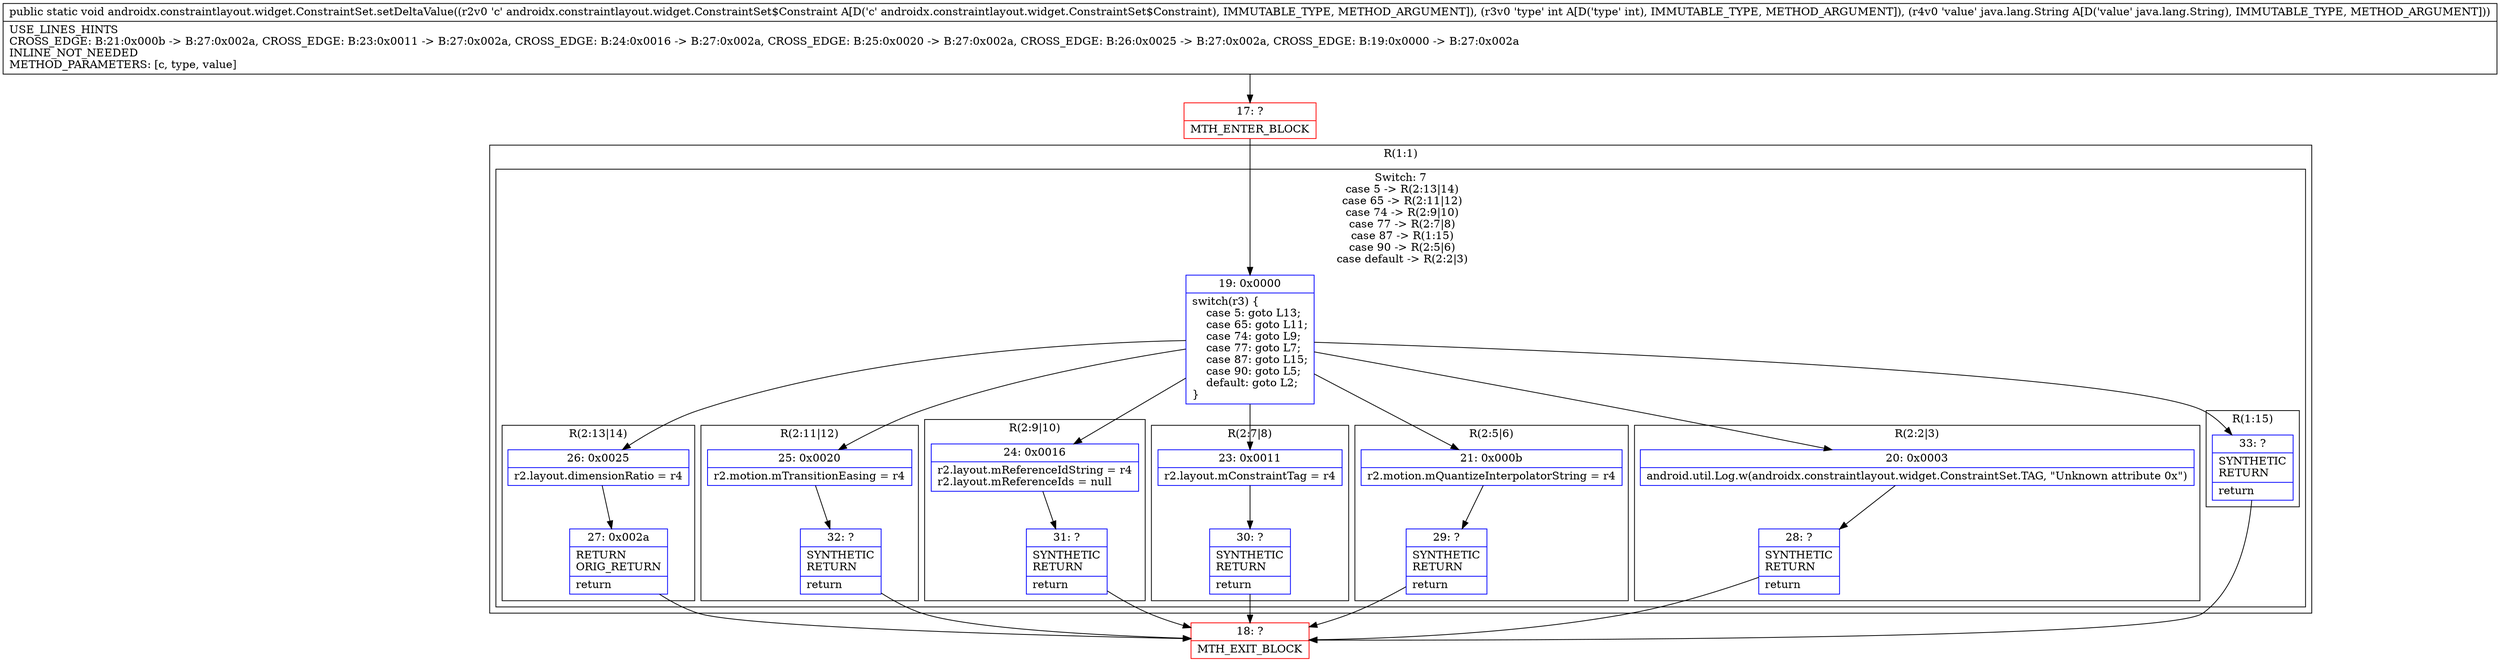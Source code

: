 digraph "CFG forandroidx.constraintlayout.widget.ConstraintSet.setDeltaValue(Landroidx\/constraintlayout\/widget\/ConstraintSet$Constraint;ILjava\/lang\/String;)V" {
subgraph cluster_Region_1820178193 {
label = "R(1:1)";
node [shape=record,color=blue];
subgraph cluster_SwitchRegion_330833123 {
label = "Switch: 7
 case 5 -> R(2:13|14)
 case 65 -> R(2:11|12)
 case 74 -> R(2:9|10)
 case 77 -> R(2:7|8)
 case 87 -> R(1:15)
 case 90 -> R(2:5|6)
 case default -> R(2:2|3)";
node [shape=record,color=blue];
Node_19 [shape=record,label="{19\:\ 0x0000|switch(r3) \{\l    case 5: goto L13;\l    case 65: goto L11;\l    case 74: goto L9;\l    case 77: goto L7;\l    case 87: goto L15;\l    case 90: goto L5;\l    default: goto L2;\l\}\l}"];
subgraph cluster_Region_1507980357 {
label = "R(2:13|14)";
node [shape=record,color=blue];
Node_26 [shape=record,label="{26\:\ 0x0025|r2.layout.dimensionRatio = r4\l}"];
Node_27 [shape=record,label="{27\:\ 0x002a|RETURN\lORIG_RETURN\l|return\l}"];
}
subgraph cluster_Region_1336389118 {
label = "R(2:11|12)";
node [shape=record,color=blue];
Node_25 [shape=record,label="{25\:\ 0x0020|r2.motion.mTransitionEasing = r4\l}"];
Node_32 [shape=record,label="{32\:\ ?|SYNTHETIC\lRETURN\l|return\l}"];
}
subgraph cluster_Region_1323523620 {
label = "R(2:9|10)";
node [shape=record,color=blue];
Node_24 [shape=record,label="{24\:\ 0x0016|r2.layout.mReferenceIdString = r4\lr2.layout.mReferenceIds = null\l}"];
Node_31 [shape=record,label="{31\:\ ?|SYNTHETIC\lRETURN\l|return\l}"];
}
subgraph cluster_Region_493820959 {
label = "R(2:7|8)";
node [shape=record,color=blue];
Node_23 [shape=record,label="{23\:\ 0x0011|r2.layout.mConstraintTag = r4\l}"];
Node_30 [shape=record,label="{30\:\ ?|SYNTHETIC\lRETURN\l|return\l}"];
}
subgraph cluster_Region_1274708011 {
label = "R(1:15)";
node [shape=record,color=blue];
Node_33 [shape=record,label="{33\:\ ?|SYNTHETIC\lRETURN\l|return\l}"];
}
subgraph cluster_Region_960498935 {
label = "R(2:5|6)";
node [shape=record,color=blue];
Node_21 [shape=record,label="{21\:\ 0x000b|r2.motion.mQuantizeInterpolatorString = r4\l}"];
Node_29 [shape=record,label="{29\:\ ?|SYNTHETIC\lRETURN\l|return\l}"];
}
subgraph cluster_Region_1837528965 {
label = "R(2:2|3)";
node [shape=record,color=blue];
Node_20 [shape=record,label="{20\:\ 0x0003|android.util.Log.w(androidx.constraintlayout.widget.ConstraintSet.TAG, \"Unknown attribute 0x\")\l}"];
Node_28 [shape=record,label="{28\:\ ?|SYNTHETIC\lRETURN\l|return\l}"];
}
}
}
Node_17 [shape=record,color=red,label="{17\:\ ?|MTH_ENTER_BLOCK\l}"];
Node_18 [shape=record,color=red,label="{18\:\ ?|MTH_EXIT_BLOCK\l}"];
MethodNode[shape=record,label="{public static void androidx.constraintlayout.widget.ConstraintSet.setDeltaValue((r2v0 'c' androidx.constraintlayout.widget.ConstraintSet$Constraint A[D('c' androidx.constraintlayout.widget.ConstraintSet$Constraint), IMMUTABLE_TYPE, METHOD_ARGUMENT]), (r3v0 'type' int A[D('type' int), IMMUTABLE_TYPE, METHOD_ARGUMENT]), (r4v0 'value' java.lang.String A[D('value' java.lang.String), IMMUTABLE_TYPE, METHOD_ARGUMENT]))  | USE_LINES_HINTS\lCROSS_EDGE: B:21:0x000b \-\> B:27:0x002a, CROSS_EDGE: B:23:0x0011 \-\> B:27:0x002a, CROSS_EDGE: B:24:0x0016 \-\> B:27:0x002a, CROSS_EDGE: B:25:0x0020 \-\> B:27:0x002a, CROSS_EDGE: B:26:0x0025 \-\> B:27:0x002a, CROSS_EDGE: B:19:0x0000 \-\> B:27:0x002a\lINLINE_NOT_NEEDED\lMETHOD_PARAMETERS: [c, type, value]\l}"];
MethodNode -> Node_17;Node_19 -> Node_20;
Node_19 -> Node_21;
Node_19 -> Node_23;
Node_19 -> Node_24;
Node_19 -> Node_25;
Node_19 -> Node_26;
Node_19 -> Node_33;
Node_26 -> Node_27;
Node_27 -> Node_18;
Node_25 -> Node_32;
Node_32 -> Node_18;
Node_24 -> Node_31;
Node_31 -> Node_18;
Node_23 -> Node_30;
Node_30 -> Node_18;
Node_33 -> Node_18;
Node_21 -> Node_29;
Node_29 -> Node_18;
Node_20 -> Node_28;
Node_28 -> Node_18;
Node_17 -> Node_19;
}

